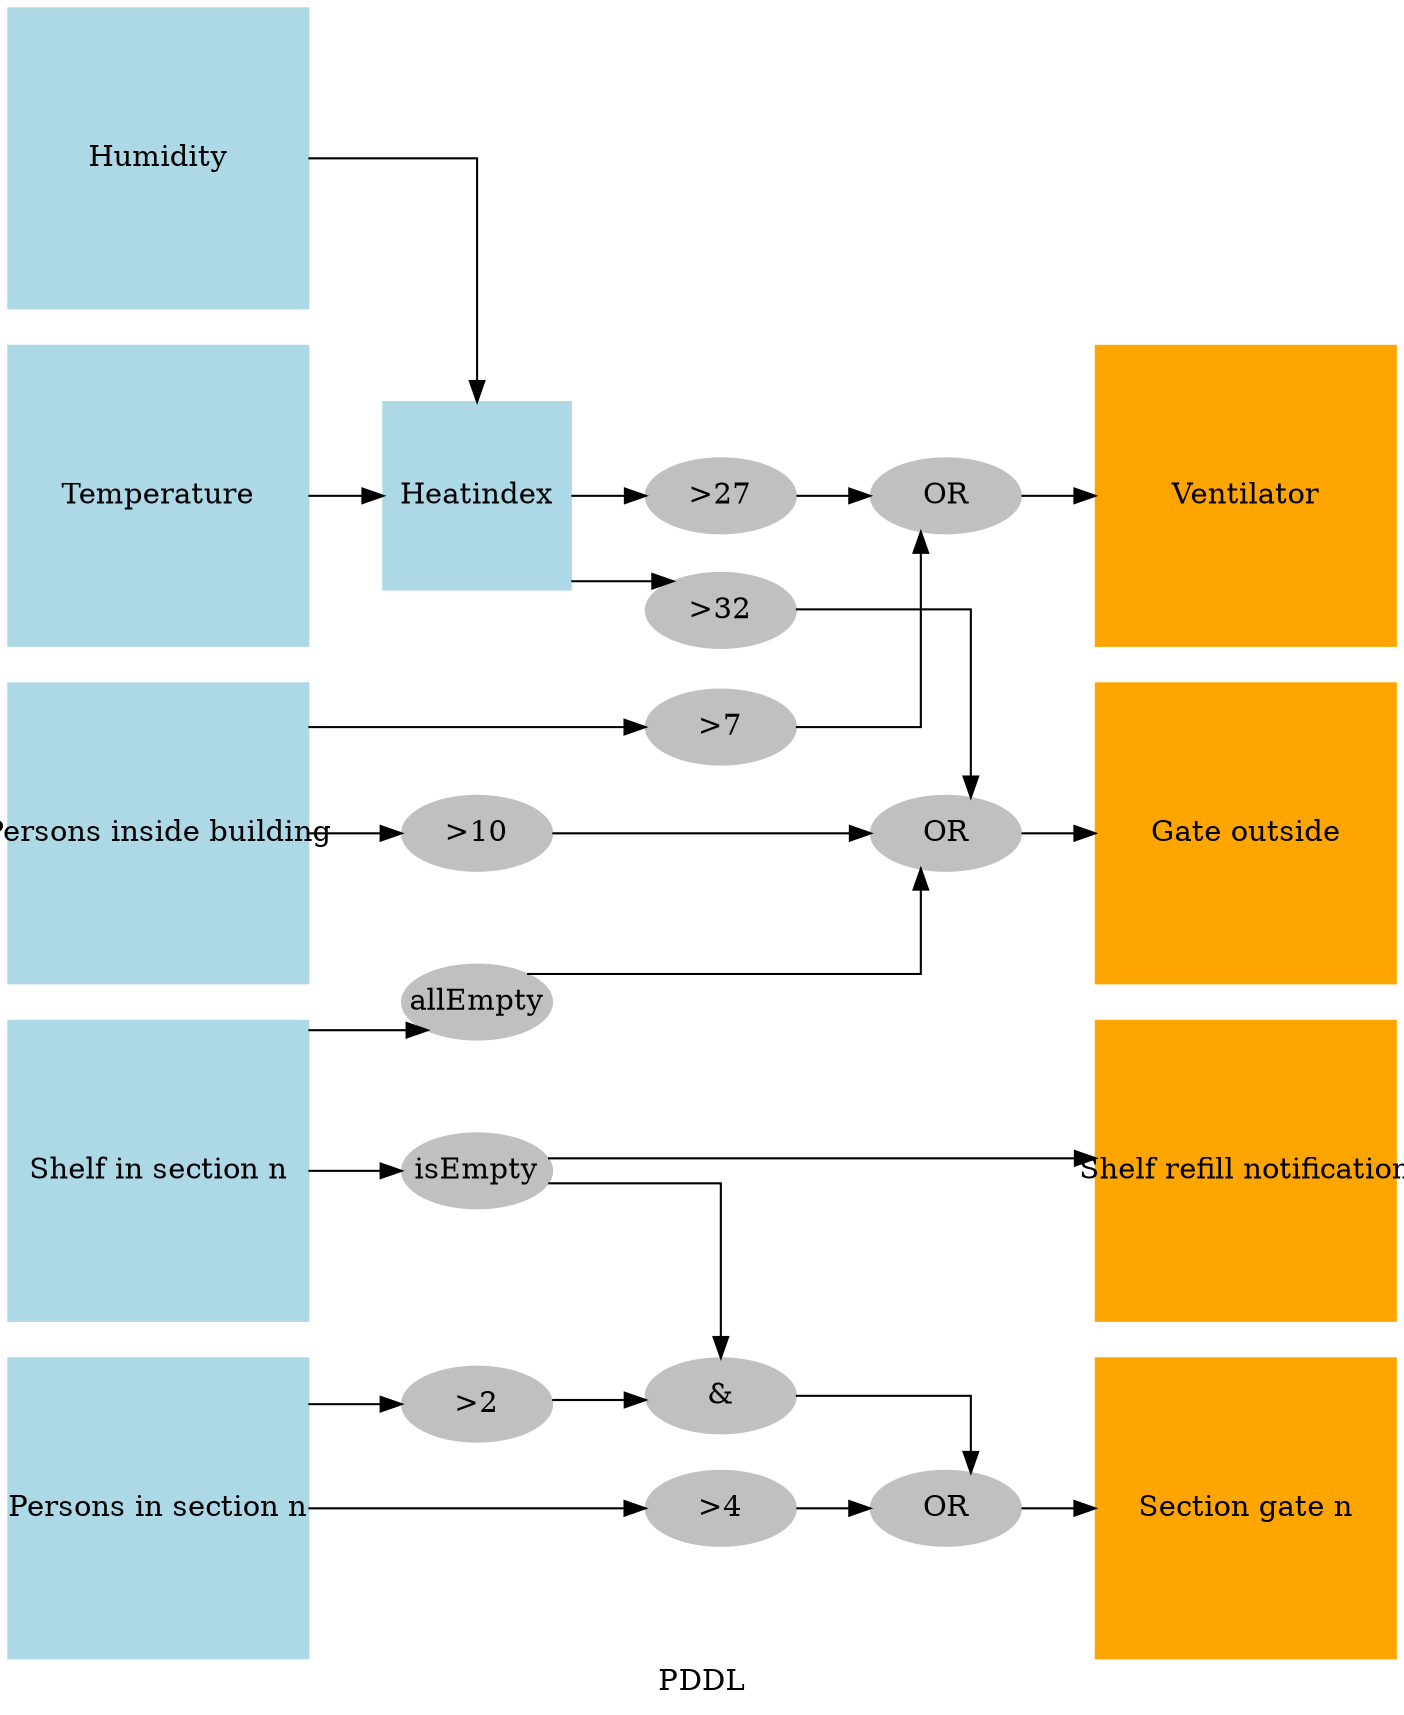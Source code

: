 digraph G {
    graph [label="PDDL", ortho=yes, splines=ortho]
    node [shape=box]
    rankdir=LR;
    compound=true;

    /* Sensors */
    temp    [label="Temperature", shape="square", style=filled, color=lightblue, fixedsize=true, width=2]
    humid   [label="Humidity", shape="square", style=filled, color=lightblue, fixedsize=true, width=2]
    mcount [label="Persons inside building", shape="square", style=filled, color=lightblue, fixedsize=true, width=2]
    pcount  [label="Persons in section n", shape="square", style=filled, color=lightblue, fixedsize=true, width=2]
    shelf   [label="Shelf in section n", shape="square", style=filled, color=lightblue, fixedsize=true, width=2]
    index   [label="Heatindex", shape="square", style=filled, color=lightblue]
    /* Actuators */
    gateO   [label="Gate outside", shape="square", style=filled, color=orange, fixedsize=true, width=2]
    gateI   [label="Section gate n", shape="square", style=filled, color=orange, fixedsize=true, width=2]
    vent    [label="Ventilator", shape="square", style=filled, color=orange, fixedsize=true, width=2]
    bot     [label="Shelf refill notification", shape="square", style=filled, color=orange, fixedsize=true, width=2]

    /* Relationships */

    /* Logic operators */
    andShelfPcount    [label= "&", shape="oval", color="black", style=filled, color=grey, fixedsize=true, width=1]
    
    orGateO     [label= "OR", shape="oval", color="black", style=filled, color=grey, fixedsize=true, width=1]
    orGateI     [label= "OR", shape="oval", color="black", style=filled, color=grey, fixedsize=true, width=1]
    orVent     [label= "OR", shape="oval", color="black", style=filled, color=grey, fixedsize=true, width=1]

    biggerIndex32      [label= ">32", shape="oval", color="black", style=filled, color=grey, fixedsize=true, width=1]
    biggerIndex27      [label= ">27", shape="oval", color="black", style=filled, color=grey, fixedsize=true, width=1]
    biggerMcount7      [label= ">7", shape="oval", color="black", style=filled, color=grey, fixedsize=true, width=1]
    biggerMcount10      [label= ">10", shape="oval", color="black", style=filled, color=grey, fixedsize=true, width=1]
    isEmpty           [label= "isEmpty", shape="oval", color="black", style=filled, color=grey, fixedsize=true, width=1]
    allEmpty           [label= "allEmpty", shape="oval", color="black", style=filled, color=grey, fixedsize=true, width=1]
    
    biggerPcount4      [label= ">4", shape="oval", color="black", style=filled, color=grey, fixedsize=true, width=1]
    biggerPcount2      [label= ">2", shape="oval", color="black", style=filled, color=grey, fixedsize=true, width=1]

    #Temperature + Humidity = Heatindex -> ventilator & gate outside
    temp -> index
    humid -> index
    index -> biggerIndex32
    index -> biggerIndex27
    biggerIndex32 -> orGateO
    biggerIndex27 -> orVent

    # Mainhall
    mcount -> biggerMcount7
    biggerMcount7 -> orVent
    mcount -> biggerMcount10
    biggerMcount10 -> orGateO

    #Sections
    shelf -> isEmpty 
    isEmpty -> bot
    pcount -> biggerPcount4
    biggerPcount4 -> orGateI
    pcount -> biggerPcount2
    biggerPcount2 -> andShelfPcount
    isEmpty -> andShelfPcount
    andShelfPcount -> orGateI

    shelf -> allEmpty
    allEmpty -> orGateO

    orGateO -> gateO
    orGateI -> gateI
    orVent -> vent
    
    /* Ranks */
    { rank=min; temp, humid, mcount, pcount, shelf; }
    { rank=max; gateO, gateI, vent, bot; }
}
